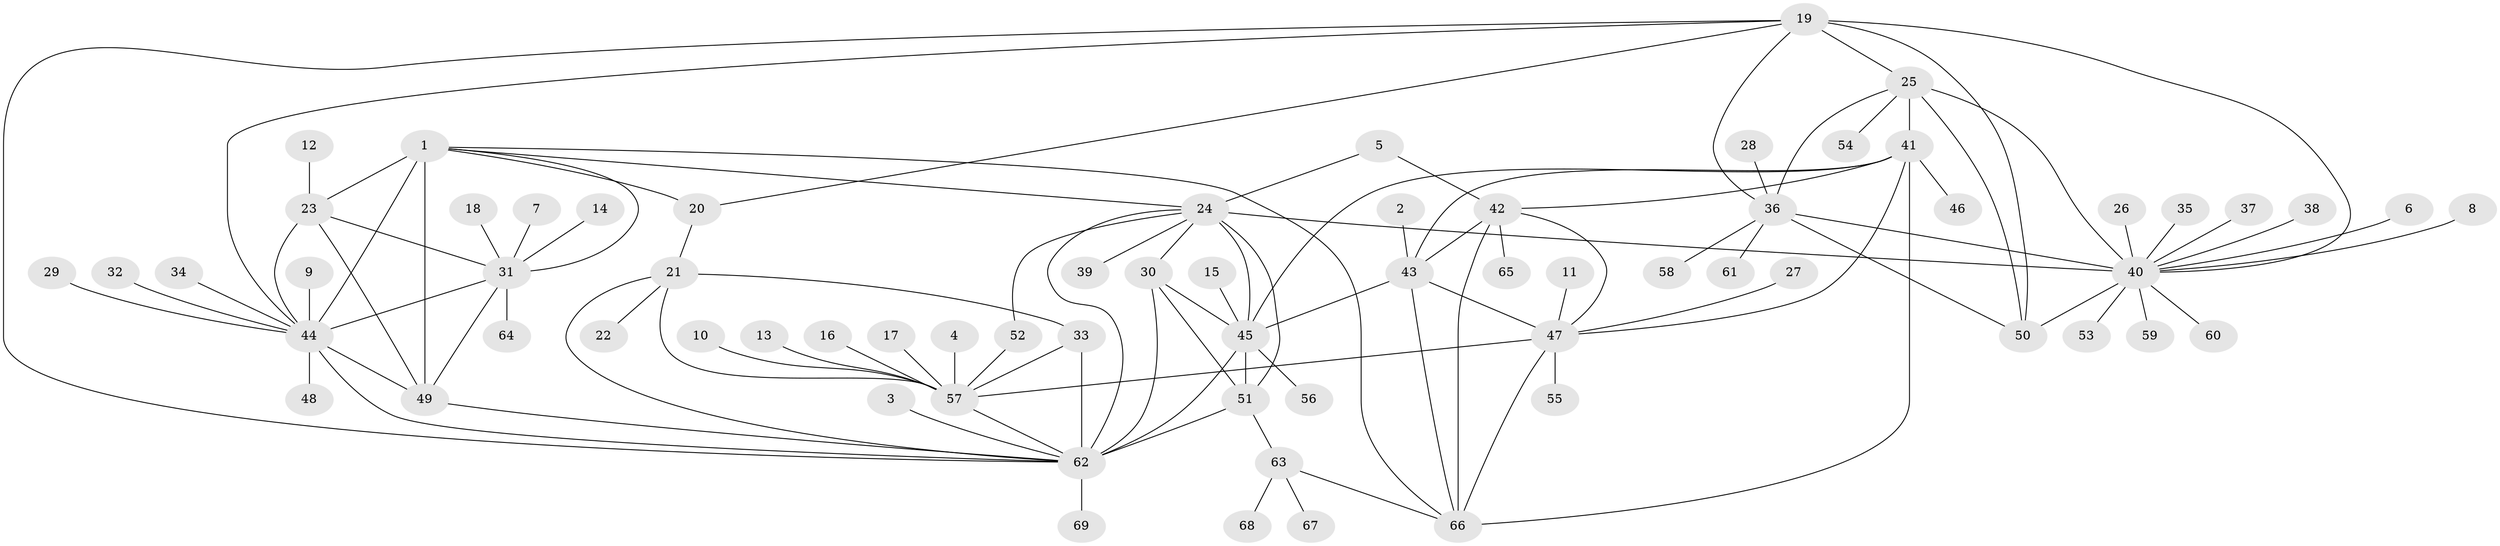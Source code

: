 // original degree distribution, {14: 0.022388059701492536, 7: 0.029850746268656716, 8: 0.05223880597014925, 10: 0.03731343283582089, 6: 0.022388059701492536, 11: 0.022388059701492536, 5: 0.022388059701492536, 9: 0.014925373134328358, 2: 0.12686567164179105, 1: 0.6044776119402985, 3: 0.03731343283582089, 4: 0.007462686567164179}
// Generated by graph-tools (version 1.1) at 2025/26/03/09/25 03:26:41]
// undirected, 69 vertices, 108 edges
graph export_dot {
graph [start="1"]
  node [color=gray90,style=filled];
  1;
  2;
  3;
  4;
  5;
  6;
  7;
  8;
  9;
  10;
  11;
  12;
  13;
  14;
  15;
  16;
  17;
  18;
  19;
  20;
  21;
  22;
  23;
  24;
  25;
  26;
  27;
  28;
  29;
  30;
  31;
  32;
  33;
  34;
  35;
  36;
  37;
  38;
  39;
  40;
  41;
  42;
  43;
  44;
  45;
  46;
  47;
  48;
  49;
  50;
  51;
  52;
  53;
  54;
  55;
  56;
  57;
  58;
  59;
  60;
  61;
  62;
  63;
  64;
  65;
  66;
  67;
  68;
  69;
  1 -- 20 [weight=1.0];
  1 -- 23 [weight=2.0];
  1 -- 24 [weight=1.0];
  1 -- 31 [weight=2.0];
  1 -- 44 [weight=2.0];
  1 -- 49 [weight=2.0];
  1 -- 66 [weight=1.0];
  2 -- 43 [weight=1.0];
  3 -- 62 [weight=1.0];
  4 -- 57 [weight=1.0];
  5 -- 24 [weight=1.0];
  5 -- 42 [weight=1.0];
  6 -- 40 [weight=1.0];
  7 -- 31 [weight=1.0];
  8 -- 40 [weight=1.0];
  9 -- 44 [weight=1.0];
  10 -- 57 [weight=1.0];
  11 -- 47 [weight=1.0];
  12 -- 23 [weight=1.0];
  13 -- 57 [weight=1.0];
  14 -- 31 [weight=1.0];
  15 -- 45 [weight=1.0];
  16 -- 57 [weight=1.0];
  17 -- 57 [weight=1.0];
  18 -- 31 [weight=1.0];
  19 -- 20 [weight=1.0];
  19 -- 25 [weight=1.0];
  19 -- 36 [weight=1.0];
  19 -- 40 [weight=2.0];
  19 -- 44 [weight=1.0];
  19 -- 50 [weight=1.0];
  19 -- 62 [weight=1.0];
  20 -- 21 [weight=1.0];
  21 -- 22 [weight=1.0];
  21 -- 33 [weight=4.0];
  21 -- 57 [weight=2.0];
  21 -- 62 [weight=2.0];
  23 -- 31 [weight=1.0];
  23 -- 44 [weight=1.0];
  23 -- 49 [weight=1.0];
  24 -- 30 [weight=1.0];
  24 -- 39 [weight=1.0];
  24 -- 40 [weight=1.0];
  24 -- 45 [weight=1.0];
  24 -- 51 [weight=2.0];
  24 -- 52 [weight=1.0];
  24 -- 62 [weight=1.0];
  25 -- 36 [weight=1.0];
  25 -- 40 [weight=2.0];
  25 -- 41 [weight=1.0];
  25 -- 50 [weight=1.0];
  25 -- 54 [weight=1.0];
  26 -- 40 [weight=1.0];
  27 -- 47 [weight=1.0];
  28 -- 36 [weight=1.0];
  29 -- 44 [weight=1.0];
  30 -- 45 [weight=1.0];
  30 -- 51 [weight=2.0];
  30 -- 62 [weight=1.0];
  31 -- 44 [weight=1.0];
  31 -- 49 [weight=1.0];
  31 -- 64 [weight=1.0];
  32 -- 44 [weight=1.0];
  33 -- 57 [weight=2.0];
  33 -- 62 [weight=2.0];
  34 -- 44 [weight=1.0];
  35 -- 40 [weight=1.0];
  36 -- 40 [weight=2.0];
  36 -- 50 [weight=1.0];
  36 -- 58 [weight=1.0];
  36 -- 61 [weight=1.0];
  37 -- 40 [weight=1.0];
  38 -- 40 [weight=1.0];
  40 -- 50 [weight=2.0];
  40 -- 53 [weight=1.0];
  40 -- 59 [weight=1.0];
  40 -- 60 [weight=1.0];
  41 -- 42 [weight=1.0];
  41 -- 43 [weight=1.0];
  41 -- 45 [weight=1.0];
  41 -- 46 [weight=1.0];
  41 -- 47 [weight=1.0];
  41 -- 66 [weight=2.0];
  42 -- 43 [weight=1.0];
  42 -- 47 [weight=1.0];
  42 -- 65 [weight=1.0];
  42 -- 66 [weight=2.0];
  43 -- 45 [weight=1.0];
  43 -- 47 [weight=1.0];
  43 -- 66 [weight=2.0];
  44 -- 48 [weight=1.0];
  44 -- 49 [weight=1.0];
  44 -- 62 [weight=1.0];
  45 -- 51 [weight=2.0];
  45 -- 56 [weight=1.0];
  45 -- 62 [weight=1.0];
  47 -- 55 [weight=1.0];
  47 -- 57 [weight=1.0];
  47 -- 66 [weight=2.0];
  49 -- 62 [weight=1.0];
  51 -- 62 [weight=3.0];
  51 -- 63 [weight=1.0];
  52 -- 57 [weight=1.0];
  57 -- 62 [weight=1.0];
  62 -- 69 [weight=1.0];
  63 -- 66 [weight=1.0];
  63 -- 67 [weight=1.0];
  63 -- 68 [weight=1.0];
}
